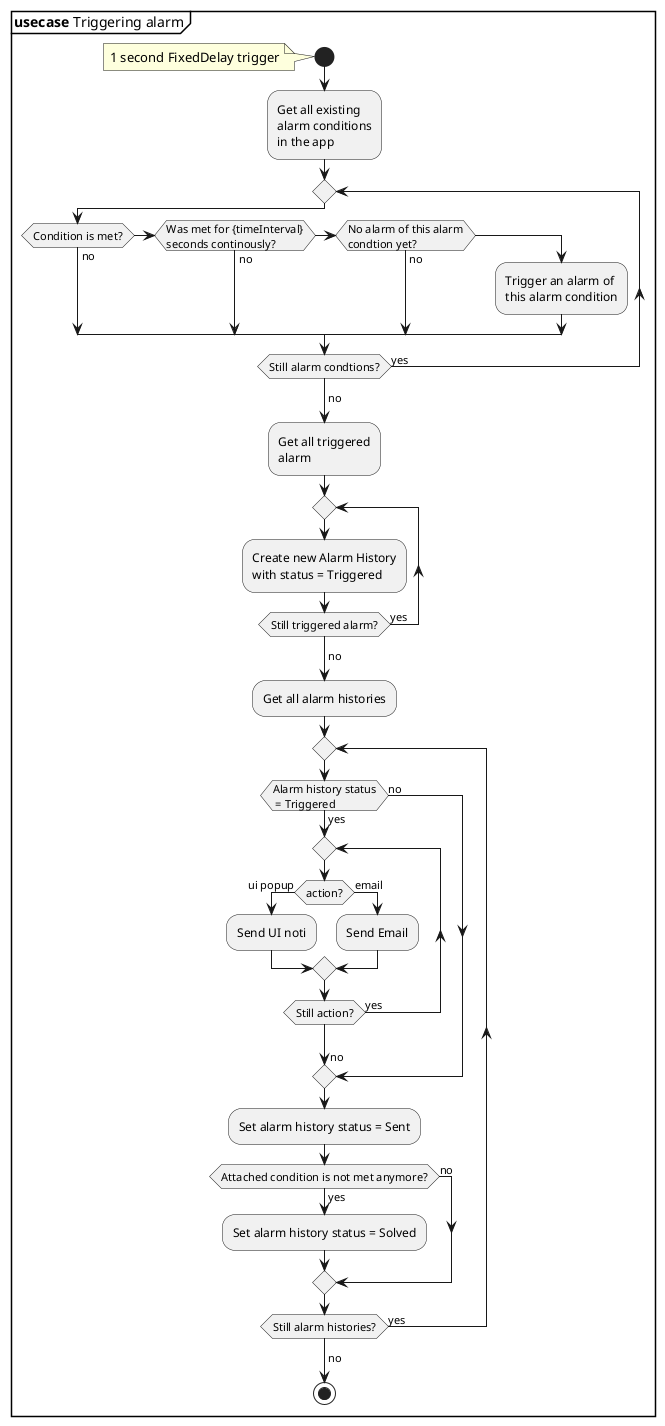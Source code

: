 @startuml
partition "**usecase** Triggering alarm" {
  start
  note: 1 second FixedDelay trigger
  :Get all existing\nalarm conditions\nin the app;

  repeat
    if (Condition is met?) then (no)
    elseif (Was met for {timeInterval}\nseconds continously?) then (no)
    elseif (No alarm of this alarm\ncondtion yet?) then (no)
    else ()
      :Trigger an alarm of\nthis alarm condition;
    endif
  repeat while (Still alarm condtions?) is (yes)
  -> no;
  :Get all triggered\nalarm;
  repeat
    :Create new Alarm History\nwith status = Triggered;
  repeat while (Still triggered alarm?) is (yes)
  -> no;
  :Get all alarm histories;
  repeat
    if (Alarm history status\n = Triggered) then (yes)
      repeat
        if (action?) then (ui popup)
          :Send UI noti;
        else (email)
          :Send Email;
        endif
      repeat while (Still action?) is (yes)
      -> no;
    else (no)
    endif
    :Set alarm history status = Sent;
    if (Attached condition is not met anymore?) then (yes)
      :Set alarm history status = Solved;
    else (no)
    endif
  repeat while (Still alarm histories?) is (yes)
  -> no;

  stop
}
@enduml
